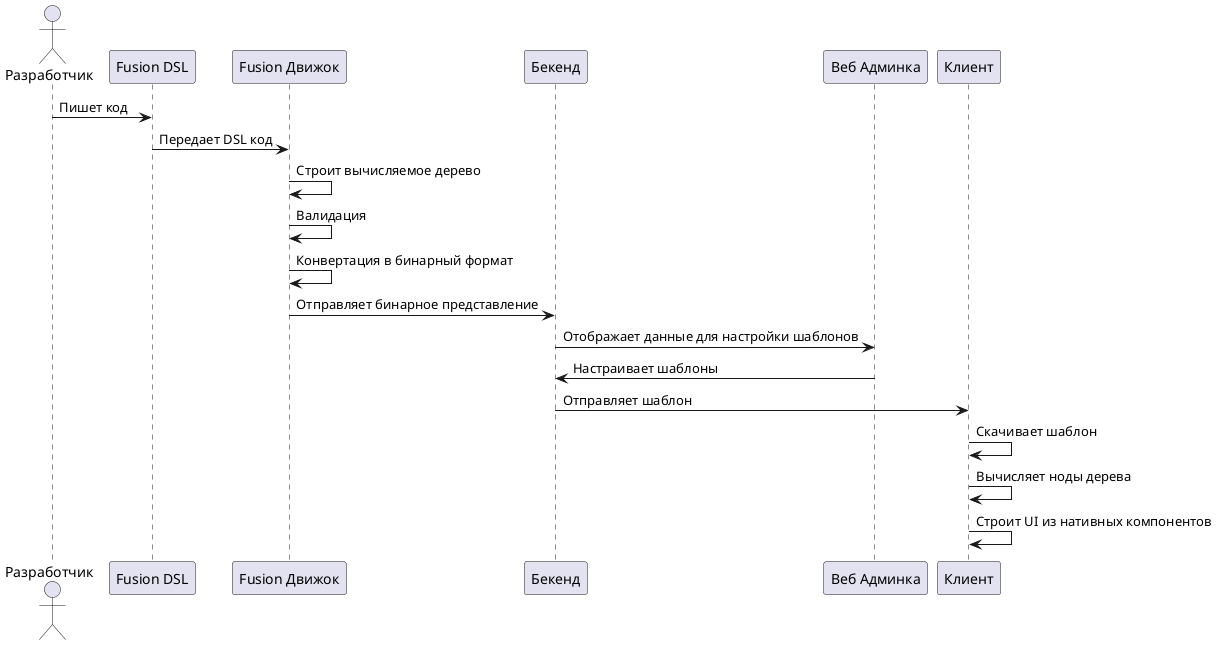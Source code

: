 @startuml

actor Разработчик
participant "Fusion DSL" as DSL
participant "Fusion Движок" as Engine
participant Бекенд
participant "Веб Админка" as Admin
participant Клиент

Разработчик -> DSL : Пишет код
DSL -> Engine : Передает DSL код
Engine -> Engine : Строит вычисляемое дерево
Engine -> Engine : Валидация
Engine -> Engine : Конвертация в бинарный формат
Engine -> Бекенд : Отправляет бинарное представление
Бекенд -> Admin : Отображает данные для настройки шаблонов
Admin -> Бекенд : Настраивает шаблоны
Бекенд -> Клиент : Отправляет шаблон
Клиент -> Клиент : Скачивает шаблон
Клиент -> Клиент : Вычисляет ноды дерева
Клиент -> Клиент : Строит UI из нативных компонентов

@enduml